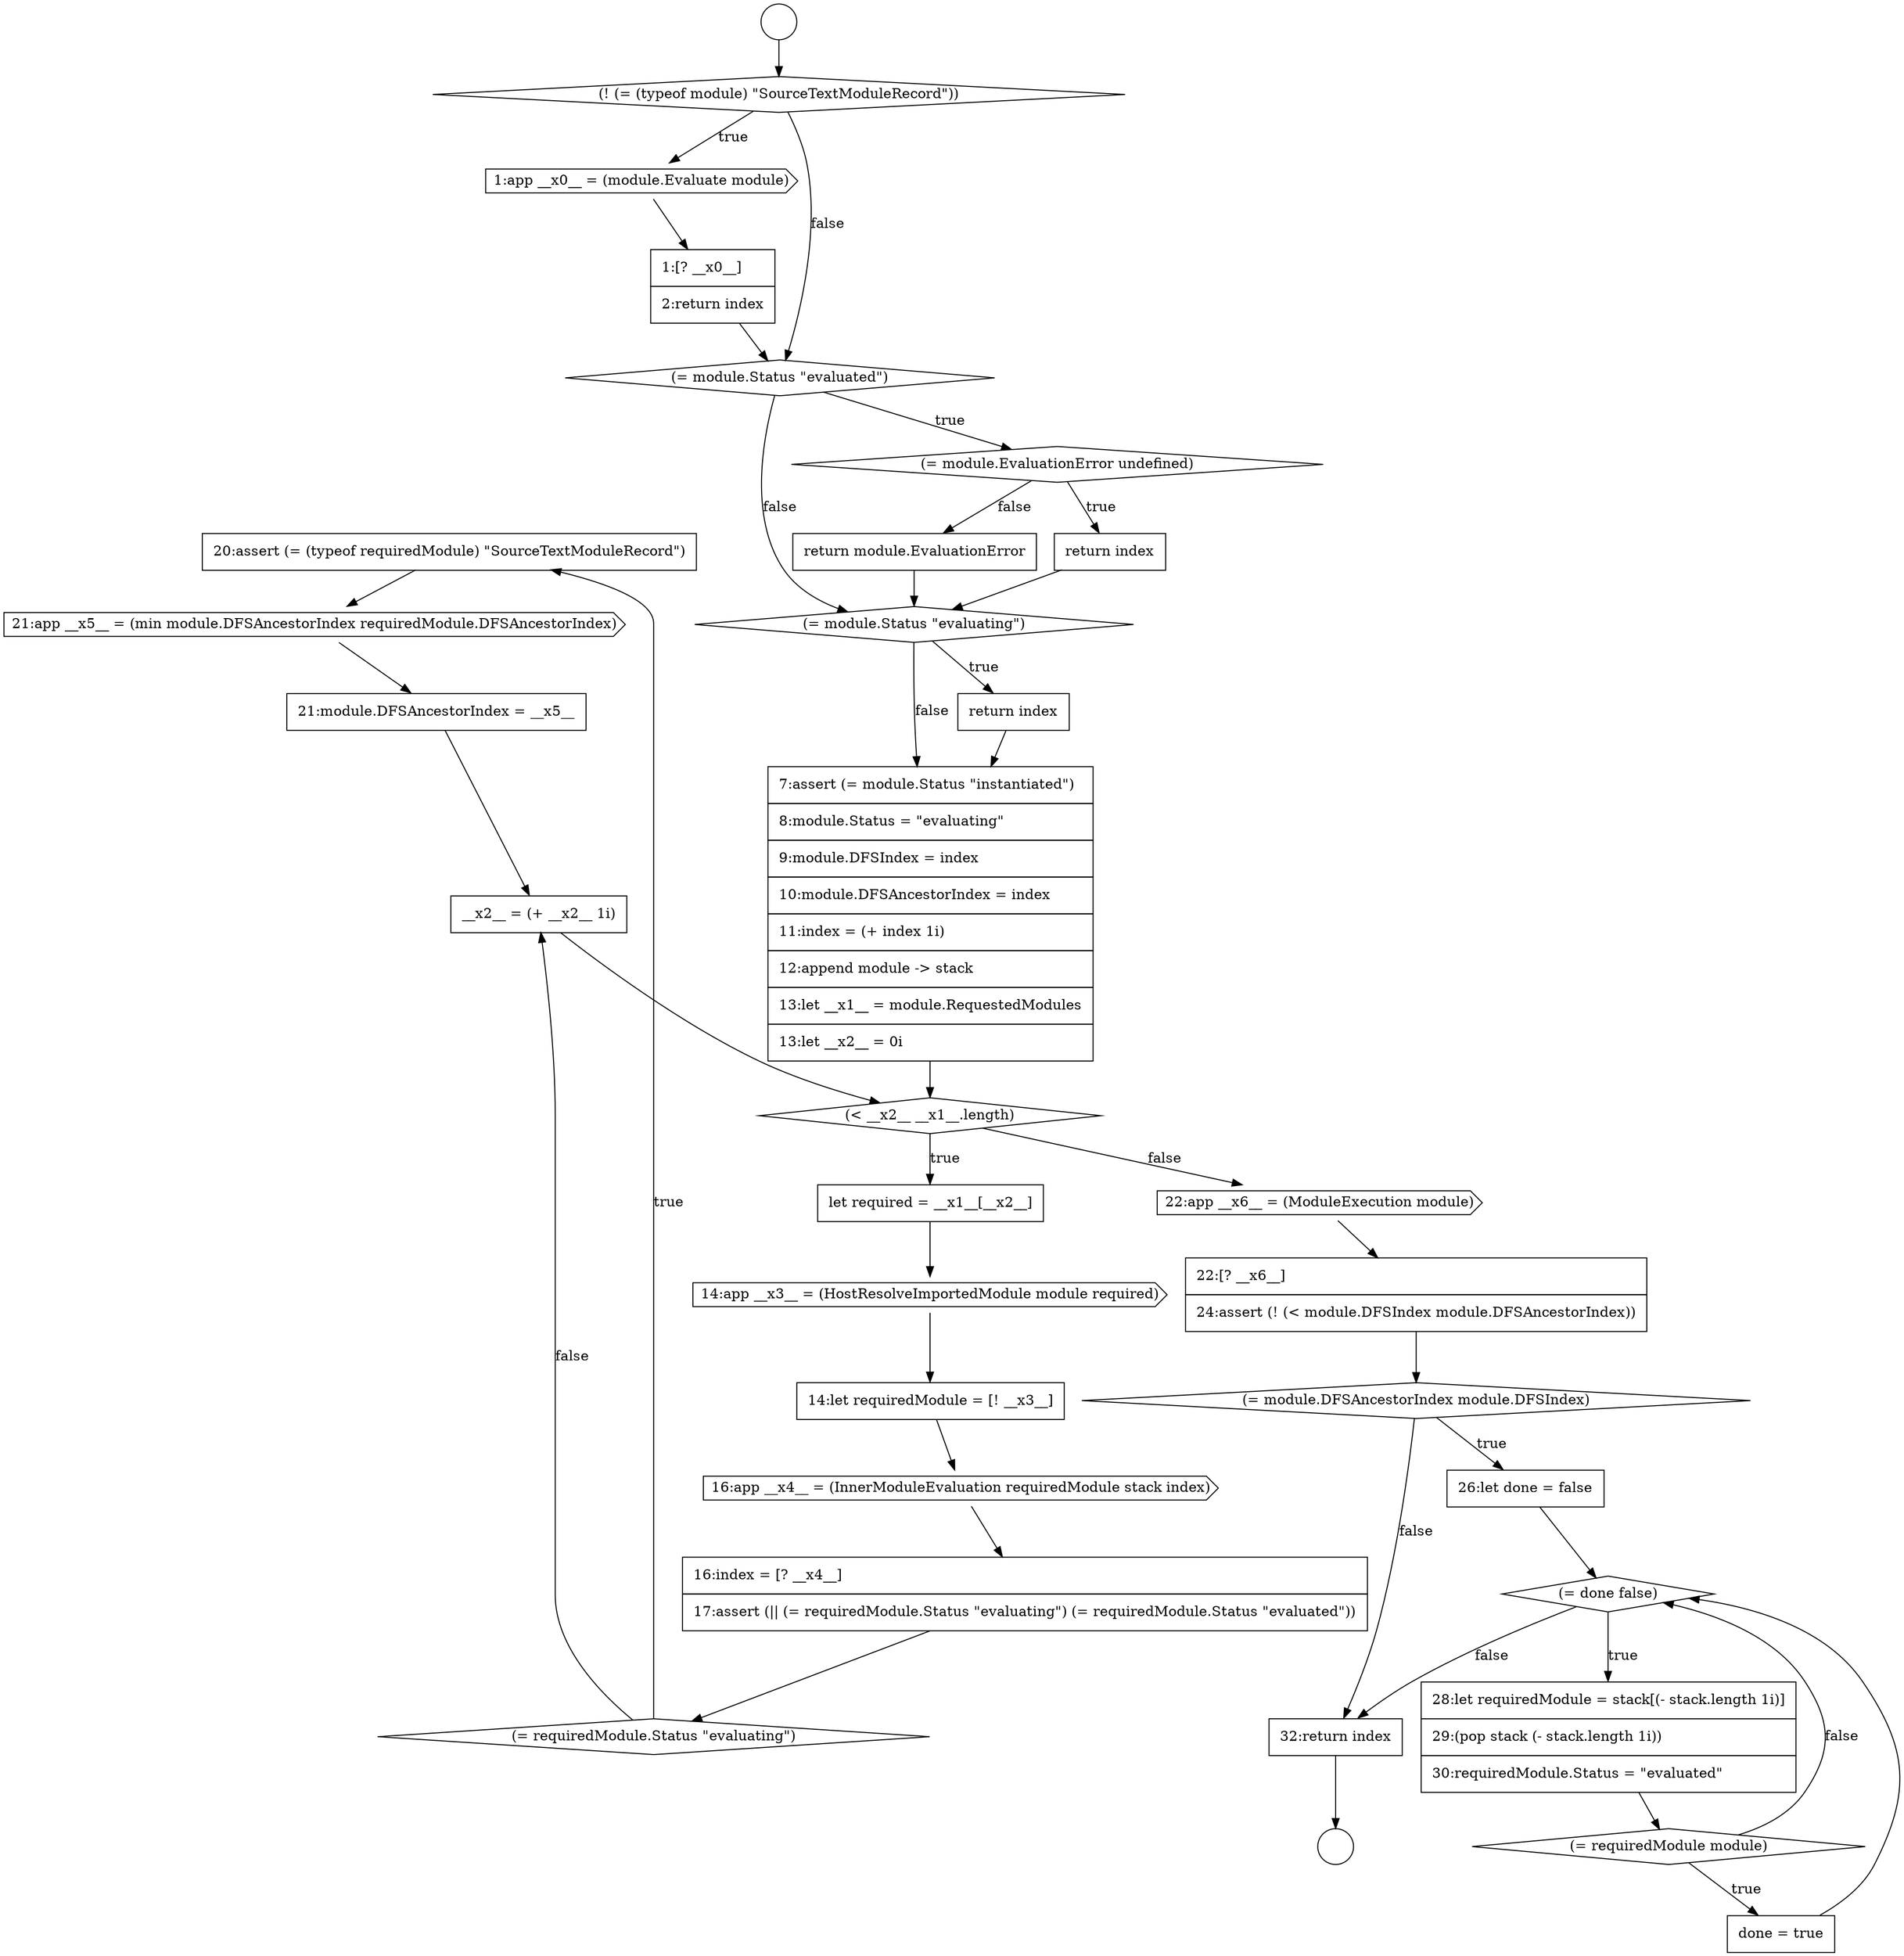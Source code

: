 digraph {
  node10698 [shape=none, margin=0, label=<<font color="black">
    <table border="0" cellborder="1" cellspacing="0" cellpadding="10">
      <tr><td align="left">20:assert (= (typeof requiredModule) &quot;SourceTextModuleRecord&quot;)</td></tr>
    </table>
  </font>> color="black" fillcolor="white" style=filled]
  node10690 [shape=none, margin=0, label=<<font color="black">
    <table border="0" cellborder="1" cellspacing="0" cellpadding="10">
      <tr><td align="left">7:assert (= module.Status &quot;instantiated&quot;)</td></tr>
      <tr><td align="left">8:module.Status = &quot;evaluating&quot;</td></tr>
      <tr><td align="left">9:module.DFSIndex = index</td></tr>
      <tr><td align="left">10:module.DFSAncestorIndex = index</td></tr>
      <tr><td align="left">11:index = (+ index 1i)</td></tr>
      <tr><td align="left">12:append module -&gt; stack</td></tr>
      <tr><td align="left">13:let __x1__ = module.RequestedModules</td></tr>
      <tr><td align="left">13:let __x2__ = 0i</td></tr>
    </table>
  </font>> color="black" fillcolor="white" style=filled]
  node10693 [shape=cds, label=<<font color="black">14:app __x3__ = (HostResolveImportedModule module required)</font>> color="black" fillcolor="white" style=filled]
  node10699 [shape=cds, label=<<font color="black">21:app __x5__ = (min module.DFSAncestorIndex requiredModule.DFSAncestorIndex)</font>> color="black" fillcolor="white" style=filled]
  node10710 [shape=none, margin=0, label=<<font color="black">
    <table border="0" cellborder="1" cellspacing="0" cellpadding="10">
      <tr><td align="left">32:return index</td></tr>
    </table>
  </font>> color="black" fillcolor="white" style=filled]
  node10689 [shape=none, margin=0, label=<<font color="black">
    <table border="0" cellborder="1" cellspacing="0" cellpadding="10">
      <tr><td align="left">return index</td></tr>
    </table>
  </font>> color="black" fillcolor="white" style=filled]
  node10696 [shape=none, margin=0, label=<<font color="black">
    <table border="0" cellborder="1" cellspacing="0" cellpadding="10">
      <tr><td align="left">16:index = [? __x4__]</td></tr>
      <tr><td align="left">17:assert (|| (= requiredModule.Status &quot;evaluating&quot;) (= requiredModule.Status &quot;evaluated&quot;))</td></tr>
    </table>
  </font>> color="black" fillcolor="white" style=filled]
  node10680 [shape=circle label=" " color="black" fillcolor="white" style=filled]
  node10697 [shape=diamond, label=<<font color="black">(= requiredModule.Status &quot;evaluating&quot;)</font>> color="black" fillcolor="white" style=filled]
  node10695 [shape=cds, label=<<font color="black">16:app __x4__ = (InnerModuleEvaluation requiredModule stack index)</font>> color="black" fillcolor="white" style=filled]
  node10691 [shape=diamond, label=<<font color="black">(&lt; __x2__ __x1__.length)</font>> color="black" fillcolor="white" style=filled]
  node10679 [shape=circle label=" " color="black" fillcolor="white" style=filled]
  node10705 [shape=none, margin=0, label=<<font color="black">
    <table border="0" cellborder="1" cellspacing="0" cellpadding="10">
      <tr><td align="left">26:let done = false</td></tr>
    </table>
  </font>> color="black" fillcolor="white" style=filled]
  node10694 [shape=none, margin=0, label=<<font color="black">
    <table border="0" cellborder="1" cellspacing="0" cellpadding="10">
      <tr><td align="left">14:let requiredModule = [! __x3__]</td></tr>
    </table>
  </font>> color="black" fillcolor="white" style=filled]
  node10687 [shape=none, margin=0, label=<<font color="black">
    <table border="0" cellborder="1" cellspacing="0" cellpadding="10">
      <tr><td align="left">return module.EvaluationError</td></tr>
    </table>
  </font>> color="black" fillcolor="white" style=filled]
  node10702 [shape=cds, label=<<font color="black">22:app __x6__ = (ModuleExecution module)</font>> color="black" fillcolor="white" style=filled]
  node10682 [shape=cds, label=<<font color="black">1:app __x0__ = (module.Evaluate module)</font>> color="black" fillcolor="white" style=filled]
  node10708 [shape=diamond, label=<<font color="black">(= requiredModule module)</font>> color="black" fillcolor="white" style=filled]
  node10688 [shape=diamond, label=<<font color="black">(= module.Status &quot;evaluating&quot;)</font>> color="black" fillcolor="white" style=filled]
  node10683 [shape=none, margin=0, label=<<font color="black">
    <table border="0" cellborder="1" cellspacing="0" cellpadding="10">
      <tr><td align="left">1:[? __x0__]</td></tr>
      <tr><td align="left">2:return index</td></tr>
    </table>
  </font>> color="black" fillcolor="white" style=filled]
  node10703 [shape=none, margin=0, label=<<font color="black">
    <table border="0" cellborder="1" cellspacing="0" cellpadding="10">
      <tr><td align="left">22:[? __x6__]</td></tr>
      <tr><td align="left">24:assert (! (&lt; module.DFSIndex module.DFSAncestorIndex))</td></tr>
    </table>
  </font>> color="black" fillcolor="white" style=filled]
  node10709 [shape=none, margin=0, label=<<font color="black">
    <table border="0" cellborder="1" cellspacing="0" cellpadding="10">
      <tr><td align="left">done = true</td></tr>
    </table>
  </font>> color="black" fillcolor="white" style=filled]
  node10700 [shape=none, margin=0, label=<<font color="black">
    <table border="0" cellborder="1" cellspacing="0" cellpadding="10">
      <tr><td align="left">21:module.DFSAncestorIndex = __x5__</td></tr>
    </table>
  </font>> color="black" fillcolor="white" style=filled]
  node10707 [shape=none, margin=0, label=<<font color="black">
    <table border="0" cellborder="1" cellspacing="0" cellpadding="10">
      <tr><td align="left">28:let requiredModule = stack[(- stack.length 1i)]</td></tr>
      <tr><td align="left">29:(pop stack (- stack.length 1i))</td></tr>
      <tr><td align="left">30:requiredModule.Status = &quot;evaluated&quot;</td></tr>
    </table>
  </font>> color="black" fillcolor="white" style=filled]
  node10692 [shape=none, margin=0, label=<<font color="black">
    <table border="0" cellborder="1" cellspacing="0" cellpadding="10">
      <tr><td align="left">let required = __x1__[__x2__]</td></tr>
    </table>
  </font>> color="black" fillcolor="white" style=filled]
  node10685 [shape=diamond, label=<<font color="black">(= module.EvaluationError undefined)</font>> color="black" fillcolor="white" style=filled]
  node10684 [shape=diamond, label=<<font color="black">(= module.Status &quot;evaluated&quot;)</font>> color="black" fillcolor="white" style=filled]
  node10704 [shape=diamond, label=<<font color="black">(= module.DFSAncestorIndex module.DFSIndex)</font>> color="black" fillcolor="white" style=filled]
  node10701 [shape=none, margin=0, label=<<font color="black">
    <table border="0" cellborder="1" cellspacing="0" cellpadding="10">
      <tr><td align="left">__x2__ = (+ __x2__ 1i)</td></tr>
    </table>
  </font>> color="black" fillcolor="white" style=filled]
  node10681 [shape=diamond, label=<<font color="black">(! (= (typeof module) &quot;SourceTextModuleRecord&quot;))</font>> color="black" fillcolor="white" style=filled]
  node10706 [shape=diamond, label=<<font color="black">(= done false)</font>> color="black" fillcolor="white" style=filled]
  node10686 [shape=none, margin=0, label=<<font color="black">
    <table border="0" cellborder="1" cellspacing="0" cellpadding="10">
      <tr><td align="left">return index</td></tr>
    </table>
  </font>> color="black" fillcolor="white" style=filled]
  node10705 -> node10706 [ color="black"]
  node10700 -> node10701 [ color="black"]
  node10692 -> node10693 [ color="black"]
  node10684 -> node10685 [label=<<font color="black">true</font>> color="black"]
  node10684 -> node10688 [label=<<font color="black">false</font>> color="black"]
  node10707 -> node10708 [ color="black"]
  node10694 -> node10695 [ color="black"]
  node10698 -> node10699 [ color="black"]
  node10689 -> node10690 [ color="black"]
  node10686 -> node10688 [ color="black"]
  node10690 -> node10691 [ color="black"]
  node10691 -> node10692 [label=<<font color="black">true</font>> color="black"]
  node10691 -> node10702 [label=<<font color="black">false</font>> color="black"]
  node10708 -> node10709 [label=<<font color="black">true</font>> color="black"]
  node10708 -> node10706 [label=<<font color="black">false</font>> color="black"]
  node10683 -> node10684 [ color="black"]
  node10704 -> node10705 [label=<<font color="black">true</font>> color="black"]
  node10704 -> node10710 [label=<<font color="black">false</font>> color="black"]
  node10681 -> node10682 [label=<<font color="black">true</font>> color="black"]
  node10681 -> node10684 [label=<<font color="black">false</font>> color="black"]
  node10693 -> node10694 [ color="black"]
  node10679 -> node10681 [ color="black"]
  node10685 -> node10686 [label=<<font color="black">true</font>> color="black"]
  node10685 -> node10687 [label=<<font color="black">false</font>> color="black"]
  node10682 -> node10683 [ color="black"]
  node10696 -> node10697 [ color="black"]
  node10706 -> node10707 [label=<<font color="black">true</font>> color="black"]
  node10706 -> node10710 [label=<<font color="black">false</font>> color="black"]
  node10701 -> node10691 [ color="black"]
  node10697 -> node10698 [label=<<font color="black">true</font>> color="black"]
  node10697 -> node10701 [label=<<font color="black">false</font>> color="black"]
  node10710 -> node10680 [ color="black"]
  node10709 -> node10706 [ color="black"]
  node10687 -> node10688 [ color="black"]
  node10699 -> node10700 [ color="black"]
  node10688 -> node10689 [label=<<font color="black">true</font>> color="black"]
  node10688 -> node10690 [label=<<font color="black">false</font>> color="black"]
  node10702 -> node10703 [ color="black"]
  node10695 -> node10696 [ color="black"]
  node10703 -> node10704 [ color="black"]
}
